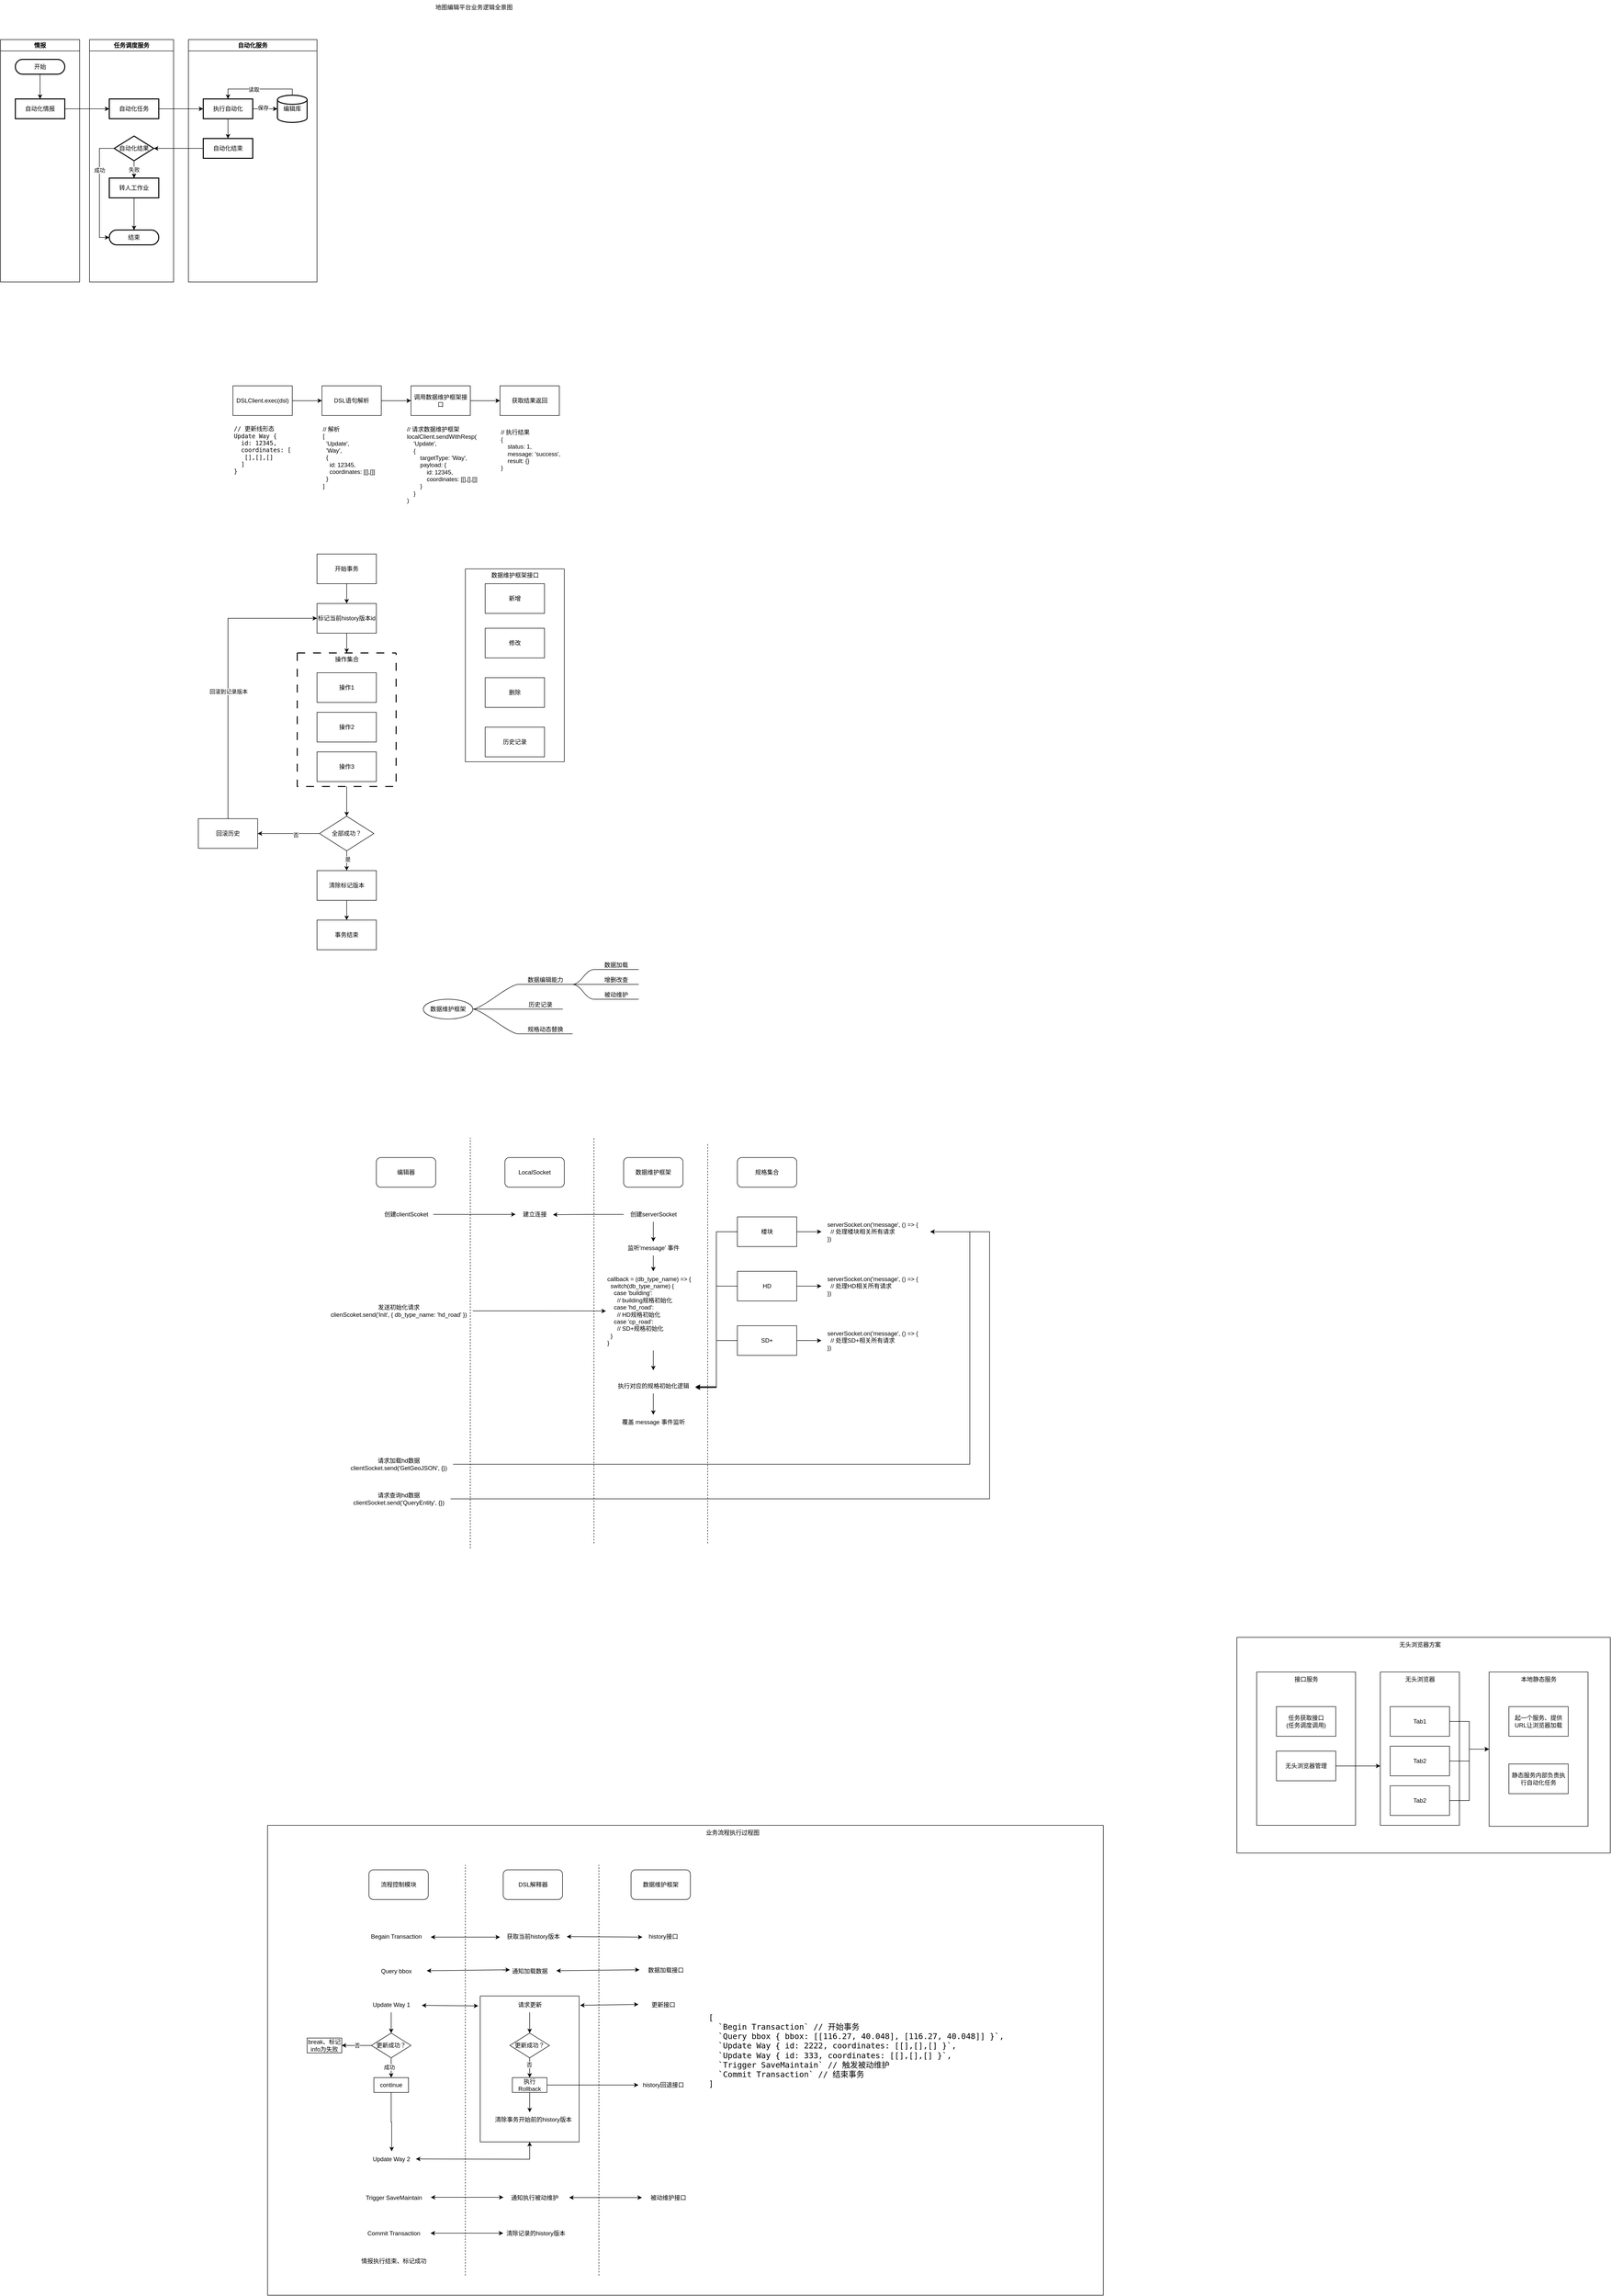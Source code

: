 <mxfile version="22.0.4" type="github">
  <diagram name="第 1 页" id="Mr3F32Vz5_e6f7zOzEb5">
    <mxGraphModel dx="4226" dy="2257" grid="1" gridSize="10" guides="1" tooltips="1" connect="1" arrows="1" fold="1" page="0" pageScale="1" pageWidth="827" pageHeight="1169" math="0" shadow="0">
      <root>
        <mxCell id="0" />
        <mxCell id="1" parent="0" />
        <mxCell id="xdBdosAJg7TIqL1UwMAW-203" value="" style="swimlane;startSize=0;" vertex="1" parent="1">
          <mxGeometry x="630" y="3810" width="1690" height="950" as="geometry" />
        </mxCell>
        <mxCell id="xdBdosAJg7TIqL1UwMAW-204" value="业务流程执行过程图" style="text;html=1;align=center;verticalAlign=middle;resizable=0;points=[];autosize=1;strokeColor=none;fillColor=none;" vertex="1" parent="xdBdosAJg7TIqL1UwMAW-203">
          <mxGeometry x="875" width="130" height="30" as="geometry" />
        </mxCell>
        <mxCell id="P0V6F3eWlAmmfz8dkcAB-1" value="情报" style="swimlane;whiteSpace=wrap;html=1;" parent="1" vertex="1">
          <mxGeometry x="90" y="200" width="160" height="490" as="geometry" />
        </mxCell>
        <mxCell id="P0V6F3eWlAmmfz8dkcAB-6" value="" style="edgeStyle=orthogonalEdgeStyle;rounded=0;orthogonalLoop=1;jettySize=auto;html=1;exitX=0.5;exitY=0.5;exitDx=0;exitDy=15;exitPerimeter=0;" parent="P0V6F3eWlAmmfz8dkcAB-1" source="P0V6F3eWlAmmfz8dkcAB-20" target="P0V6F3eWlAmmfz8dkcAB-5" edge="1">
          <mxGeometry relative="1" as="geometry">
            <mxPoint x="80" y="90" as="sourcePoint" />
          </mxGeometry>
        </mxCell>
        <mxCell id="P0V6F3eWlAmmfz8dkcAB-5" value="自动化情报" style="whiteSpace=wrap;html=1;strokeWidth=2;" parent="P0V6F3eWlAmmfz8dkcAB-1" vertex="1">
          <mxGeometry x="30" y="120" width="100" height="40" as="geometry" />
        </mxCell>
        <mxCell id="P0V6F3eWlAmmfz8dkcAB-20" value="开始" style="html=1;dashed=0;whiteSpace=wrap;shape=mxgraph.dfd.start;strokeWidth=2;" parent="P0V6F3eWlAmmfz8dkcAB-1" vertex="1">
          <mxGeometry x="30" y="40" width="100" height="30" as="geometry" />
        </mxCell>
        <mxCell id="P0V6F3eWlAmmfz8dkcAB-2" value="任务调度服务" style="swimlane;whiteSpace=wrap;html=1;" parent="1" vertex="1">
          <mxGeometry x="270" y="200" width="170" height="490" as="geometry" />
        </mxCell>
        <mxCell id="P0V6F3eWlAmmfz8dkcAB-9" value="自动化任务" style="whiteSpace=wrap;html=1;strokeWidth=2;" parent="P0V6F3eWlAmmfz8dkcAB-2" vertex="1">
          <mxGeometry x="40" y="120" width="100" height="40" as="geometry" />
        </mxCell>
        <mxCell id="P0V6F3eWlAmmfz8dkcAB-38" value="失败" style="edgeStyle=orthogonalEdgeStyle;rounded=0;orthogonalLoop=1;jettySize=auto;html=1;entryX=0.5;entryY=0;entryDx=0;entryDy=0;" parent="P0V6F3eWlAmmfz8dkcAB-2" source="P0V6F3eWlAmmfz8dkcAB-15" target="P0V6F3eWlAmmfz8dkcAB-16" edge="1">
          <mxGeometry relative="1" as="geometry" />
        </mxCell>
        <mxCell id="P0V6F3eWlAmmfz8dkcAB-39" style="edgeStyle=orthogonalEdgeStyle;rounded=0;orthogonalLoop=1;jettySize=auto;html=1;entryX=0;entryY=0.5;entryDx=0;entryDy=0;entryPerimeter=0;" parent="P0V6F3eWlAmmfz8dkcAB-2" source="P0V6F3eWlAmmfz8dkcAB-15" target="P0V6F3eWlAmmfz8dkcAB-25" edge="1">
          <mxGeometry relative="1" as="geometry">
            <mxPoint x="40" y="380" as="targetPoint" />
            <Array as="points">
              <mxPoint x="20" y="220" />
              <mxPoint x="20" y="400" />
            </Array>
          </mxGeometry>
        </mxCell>
        <mxCell id="P0V6F3eWlAmmfz8dkcAB-42" value="成功" style="edgeLabel;html=1;align=center;verticalAlign=middle;resizable=0;points=[];" parent="P0V6F3eWlAmmfz8dkcAB-39" vertex="1" connectable="0">
          <mxGeometry x="-0.362" relative="1" as="geometry">
            <mxPoint as="offset" />
          </mxGeometry>
        </mxCell>
        <mxCell id="P0V6F3eWlAmmfz8dkcAB-15" value="自动化结果" style="rhombus;whiteSpace=wrap;html=1;strokeWidth=2;" parent="P0V6F3eWlAmmfz8dkcAB-2" vertex="1">
          <mxGeometry x="50" y="195" width="80" height="50" as="geometry" />
        </mxCell>
        <mxCell id="P0V6F3eWlAmmfz8dkcAB-40" style="edgeStyle=orthogonalEdgeStyle;rounded=0;orthogonalLoop=1;jettySize=auto;html=1;entryX=0.5;entryY=0.5;entryDx=0;entryDy=-15;entryPerimeter=0;" parent="P0V6F3eWlAmmfz8dkcAB-2" source="P0V6F3eWlAmmfz8dkcAB-16" target="P0V6F3eWlAmmfz8dkcAB-25" edge="1">
          <mxGeometry relative="1" as="geometry">
            <mxPoint x="90" y="360" as="targetPoint" />
          </mxGeometry>
        </mxCell>
        <mxCell id="P0V6F3eWlAmmfz8dkcAB-16" value="转人工作业" style="whiteSpace=wrap;html=1;strokeWidth=2;" parent="P0V6F3eWlAmmfz8dkcAB-2" vertex="1">
          <mxGeometry x="40" y="280" width="100" height="40" as="geometry" />
        </mxCell>
        <mxCell id="P0V6F3eWlAmmfz8dkcAB-25" value="结束" style="html=1;dashed=0;whiteSpace=wrap;shape=mxgraph.dfd.start;strokeWidth=2;" parent="P0V6F3eWlAmmfz8dkcAB-2" vertex="1">
          <mxGeometry x="40" y="385" width="100" height="30" as="geometry" />
        </mxCell>
        <mxCell id="P0V6F3eWlAmmfz8dkcAB-3" value="自动化服务" style="swimlane;whiteSpace=wrap;html=1;" parent="1" vertex="1">
          <mxGeometry x="470" y="200" width="260" height="490" as="geometry" />
        </mxCell>
        <mxCell id="P0V6F3eWlAmmfz8dkcAB-36" style="edgeStyle=orthogonalEdgeStyle;rounded=0;orthogonalLoop=1;jettySize=auto;html=1;entryX=0.5;entryY=0;entryDx=0;entryDy=0;" parent="P0V6F3eWlAmmfz8dkcAB-3" source="P0V6F3eWlAmmfz8dkcAB-10" target="P0V6F3eWlAmmfz8dkcAB-13" edge="1">
          <mxGeometry relative="1" as="geometry" />
        </mxCell>
        <mxCell id="P0V6F3eWlAmmfz8dkcAB-10" value="执行自动化" style="whiteSpace=wrap;html=1;strokeWidth=2;" parent="P0V6F3eWlAmmfz8dkcAB-3" vertex="1">
          <mxGeometry x="30" y="120" width="100" height="40" as="geometry" />
        </mxCell>
        <mxCell id="P0V6F3eWlAmmfz8dkcAB-32" style="edgeStyle=orthogonalEdgeStyle;rounded=0;orthogonalLoop=1;jettySize=auto;html=1;entryX=0.5;entryY=0;entryDx=0;entryDy=0;" parent="P0V6F3eWlAmmfz8dkcAB-3" source="P0V6F3eWlAmmfz8dkcAB-12" target="P0V6F3eWlAmmfz8dkcAB-10" edge="1">
          <mxGeometry relative="1" as="geometry">
            <Array as="points">
              <mxPoint x="210" y="100" />
              <mxPoint x="80" y="100" />
            </Array>
          </mxGeometry>
        </mxCell>
        <mxCell id="P0V6F3eWlAmmfz8dkcAB-33" value="读取" style="edgeLabel;html=1;align=center;verticalAlign=middle;resizable=0;points=[];" parent="P0V6F3eWlAmmfz8dkcAB-32" vertex="1" connectable="0">
          <mxGeometry x="0.118" y="1" relative="1" as="geometry">
            <mxPoint as="offset" />
          </mxGeometry>
        </mxCell>
        <mxCell id="P0V6F3eWlAmmfz8dkcAB-12" value="编辑库" style="strokeWidth=2;html=1;shape=mxgraph.flowchart.database;whiteSpace=wrap;" parent="P0V6F3eWlAmmfz8dkcAB-3" vertex="1">
          <mxGeometry x="180" y="112.5" width="60" height="55" as="geometry" />
        </mxCell>
        <mxCell id="P0V6F3eWlAmmfz8dkcAB-13" value="自动化结束" style="whiteSpace=wrap;html=1;strokeWidth=2;" parent="P0V6F3eWlAmmfz8dkcAB-3" vertex="1">
          <mxGeometry x="30" y="200" width="100" height="40" as="geometry" />
        </mxCell>
        <mxCell id="P0V6F3eWlAmmfz8dkcAB-34" style="edgeStyle=orthogonalEdgeStyle;rounded=0;orthogonalLoop=1;jettySize=auto;html=1;entryX=0;entryY=0.5;entryDx=0;entryDy=0;entryPerimeter=0;" parent="P0V6F3eWlAmmfz8dkcAB-3" source="P0V6F3eWlAmmfz8dkcAB-10" target="P0V6F3eWlAmmfz8dkcAB-12" edge="1">
          <mxGeometry relative="1" as="geometry" />
        </mxCell>
        <mxCell id="P0V6F3eWlAmmfz8dkcAB-35" value="保存" style="edgeLabel;html=1;align=center;verticalAlign=middle;resizable=0;points=[];" parent="P0V6F3eWlAmmfz8dkcAB-34" vertex="1" connectable="0">
          <mxGeometry x="-0.187" y="2" relative="1" as="geometry">
            <mxPoint as="offset" />
          </mxGeometry>
        </mxCell>
        <mxCell id="P0V6F3eWlAmmfz8dkcAB-26" style="edgeStyle=orthogonalEdgeStyle;rounded=0;orthogonalLoop=1;jettySize=auto;html=1;entryX=0;entryY=0.5;entryDx=0;entryDy=0;" parent="1" source="P0V6F3eWlAmmfz8dkcAB-5" target="P0V6F3eWlAmmfz8dkcAB-9" edge="1">
          <mxGeometry relative="1" as="geometry" />
        </mxCell>
        <mxCell id="P0V6F3eWlAmmfz8dkcAB-27" style="edgeStyle=orthogonalEdgeStyle;rounded=0;orthogonalLoop=1;jettySize=auto;html=1;entryX=0;entryY=0.5;entryDx=0;entryDy=0;" parent="1" source="P0V6F3eWlAmmfz8dkcAB-9" target="P0V6F3eWlAmmfz8dkcAB-10" edge="1">
          <mxGeometry relative="1" as="geometry" />
        </mxCell>
        <mxCell id="P0V6F3eWlAmmfz8dkcAB-37" style="edgeStyle=orthogonalEdgeStyle;rounded=0;orthogonalLoop=1;jettySize=auto;html=1;entryX=1;entryY=0.5;entryDx=0;entryDy=0;" parent="1" source="P0V6F3eWlAmmfz8dkcAB-13" target="P0V6F3eWlAmmfz8dkcAB-15" edge="1">
          <mxGeometry relative="1" as="geometry" />
        </mxCell>
        <mxCell id="P0V6F3eWlAmmfz8dkcAB-44" value="" style="shape=image;verticalLabelPosition=bottom;labelBackgroundColor=default;verticalAlign=top;aspect=fixed;imageAspect=0;image=https://cooper.didichuxing.com/cooper_gateway/cn/shimo-images/IU0cxtakfRY2n1bA/image.png;" parent="1" vertex="1">
          <mxGeometry x="810" y="180" width="473.02" height="510" as="geometry" />
        </mxCell>
        <mxCell id="P0V6F3eWlAmmfz8dkcAB-45" value="地图编辑平台业务逻辑全景图" style="text;html=1;align=center;verticalAlign=middle;resizable=0;points=[];autosize=1;strokeColor=none;fillColor=none;" parent="1" vertex="1">
          <mxGeometry x="956.51" y="120" width="180" height="30" as="geometry" />
        </mxCell>
        <mxCell id="xdBdosAJg7TIqL1UwMAW-22" style="edgeStyle=orthogonalEdgeStyle;rounded=0;orthogonalLoop=1;jettySize=auto;html=1;entryX=0;entryY=0.5;entryDx=0;entryDy=0;" edge="1" parent="1" source="xdBdosAJg7TIqL1UwMAW-7" target="xdBdosAJg7TIqL1UwMAW-15">
          <mxGeometry relative="1" as="geometry" />
        </mxCell>
        <mxCell id="xdBdosAJg7TIqL1UwMAW-7" value="DSLClient.exec(dsl)" style="whiteSpace=wrap;html=1;" vertex="1" parent="1">
          <mxGeometry x="560" y="900" width="120" height="60" as="geometry" />
        </mxCell>
        <mxCell id="xdBdosAJg7TIqL1UwMAW-23" style="edgeStyle=orthogonalEdgeStyle;rounded=0;orthogonalLoop=1;jettySize=auto;html=1;" edge="1" parent="1" source="xdBdosAJg7TIqL1UwMAW-15" target="xdBdosAJg7TIqL1UwMAW-16">
          <mxGeometry relative="1" as="geometry" />
        </mxCell>
        <mxCell id="xdBdosAJg7TIqL1UwMAW-15" value="DSL语句解析" style="whiteSpace=wrap;html=1;" vertex="1" parent="1">
          <mxGeometry x="740" y="900" width="120" height="60" as="geometry" />
        </mxCell>
        <mxCell id="xdBdosAJg7TIqL1UwMAW-24" style="edgeStyle=orthogonalEdgeStyle;rounded=0;orthogonalLoop=1;jettySize=auto;html=1;entryX=0;entryY=0.5;entryDx=0;entryDy=0;" edge="1" parent="1" source="xdBdosAJg7TIqL1UwMAW-16" target="xdBdosAJg7TIqL1UwMAW-17">
          <mxGeometry relative="1" as="geometry" />
        </mxCell>
        <mxCell id="xdBdosAJg7TIqL1UwMAW-16" value="调用数据维护框架接口" style="whiteSpace=wrap;html=1;" vertex="1" parent="1">
          <mxGeometry x="920" y="900" width="120" height="60" as="geometry" />
        </mxCell>
        <mxCell id="xdBdosAJg7TIqL1UwMAW-17" value="获取结果返回" style="whiteSpace=wrap;html=1;" vertex="1" parent="1">
          <mxGeometry x="1100" y="900" width="120" height="60" as="geometry" />
        </mxCell>
        <mxCell id="xdBdosAJg7TIqL1UwMAW-18" value="&lt;pre&gt;// 更新线形态&lt;br&gt;Update Way {&lt;br&gt;  id: 12345,&lt;br&gt;  coordinates: [&lt;br/&gt;   [],[],[]&lt;br/&gt;  ]&lt;br/&gt;}&lt;/pre&gt;" style="text;html=1;align=left;verticalAlign=middle;resizable=0;points=[];autosize=1;strokeColor=none;fillColor=none;" vertex="1" parent="1">
          <mxGeometry x="560" y="960" width="140" height="140" as="geometry" />
        </mxCell>
        <mxCell id="xdBdosAJg7TIqL1UwMAW-19" value="// 解析&lt;br&gt;[&lt;br&gt;&amp;nbsp; &#39;Update&#39;,&lt;br&gt;&amp;nbsp; &#39;Way&#39;,&lt;br&gt;&amp;nbsp; {&lt;br&gt;&amp;nbsp; &amp;nbsp; id: 12345,&lt;br&gt;&amp;nbsp; &amp;nbsp; coordinates: [[],[]]&lt;br&gt;&amp;nbsp; }&lt;br&gt;]" style="text;html=1;align=left;verticalAlign=middle;resizable=0;points=[];autosize=1;strokeColor=none;fillColor=none;" vertex="1" parent="1">
          <mxGeometry x="740" y="975" width="130" height="140" as="geometry" />
        </mxCell>
        <mxCell id="xdBdosAJg7TIqL1UwMAW-20" value="// 请求数据维护框架&lt;br&gt;localClient.sendWithResp(&lt;br&gt;&amp;nbsp; &amp;nbsp; &#39;Update&#39;,&lt;br&gt;&amp;nbsp; &amp;nbsp; {&lt;br&gt;&amp;nbsp; &amp;nbsp; &amp;nbsp; &amp;nbsp; targetType: &#39;Way&#39;,&lt;br&gt;&amp;nbsp; &amp;nbsp; &amp;nbsp; &amp;nbsp; payload: {&lt;br&gt;&amp;nbsp; &amp;nbsp; &amp;nbsp; &amp;nbsp; &amp;nbsp; &amp;nbsp; id: 12345,&lt;br&gt;&amp;nbsp; &amp;nbsp; &amp;nbsp; &amp;nbsp; &amp;nbsp; &amp;nbsp; coordinates: [[],[],[]]&lt;br&gt;&amp;nbsp; &amp;nbsp; &amp;nbsp; &amp;nbsp; }&lt;br&gt;&amp;nbsp; &amp;nbsp; }&amp;nbsp;&lt;br&gt;)" style="text;html=1;align=left;verticalAlign=middle;resizable=0;points=[];autosize=1;strokeColor=none;fillColor=none;" vertex="1" parent="1">
          <mxGeometry x="910" y="975" width="170" height="170" as="geometry" />
        </mxCell>
        <mxCell id="xdBdosAJg7TIqL1UwMAW-21" value="// 执行结果&lt;br&gt;{&lt;br&gt;&amp;nbsp; &amp;nbsp; status: 1,&lt;br&gt;&amp;nbsp; &amp;nbsp; message: &#39;success&#39;,&lt;br&gt;&amp;nbsp; &amp;nbsp; result: {}&lt;br&gt;}" style="text;html=1;align=left;verticalAlign=middle;resizable=0;points=[];autosize=1;strokeColor=none;fillColor=none;" vertex="1" parent="1">
          <mxGeometry x="1100" y="980" width="140" height="100" as="geometry" />
        </mxCell>
        <mxCell id="xdBdosAJg7TIqL1UwMAW-26" value="" style="swimlane;startSize=0;" vertex="1" parent="1">
          <mxGeometry x="1030" y="1270" width="200" height="390" as="geometry" />
        </mxCell>
        <mxCell id="xdBdosAJg7TIqL1UwMAW-27" value="新增" style="whiteSpace=wrap;html=1;" vertex="1" parent="xdBdosAJg7TIqL1UwMAW-26">
          <mxGeometry x="40" y="30" width="120" height="60" as="geometry" />
        </mxCell>
        <mxCell id="xdBdosAJg7TIqL1UwMAW-28" value="修改" style="whiteSpace=wrap;html=1;" vertex="1" parent="xdBdosAJg7TIqL1UwMAW-26">
          <mxGeometry x="40" y="120" width="120" height="60" as="geometry" />
        </mxCell>
        <mxCell id="xdBdosAJg7TIqL1UwMAW-29" value="删除" style="whiteSpace=wrap;html=1;" vertex="1" parent="xdBdosAJg7TIqL1UwMAW-26">
          <mxGeometry x="40" y="220" width="120" height="60" as="geometry" />
        </mxCell>
        <mxCell id="xdBdosAJg7TIqL1UwMAW-30" value="历史记录" style="whiteSpace=wrap;html=1;" vertex="1" parent="xdBdosAJg7TIqL1UwMAW-26">
          <mxGeometry x="40" y="320" width="120" height="60" as="geometry" />
        </mxCell>
        <mxCell id="xdBdosAJg7TIqL1UwMAW-32" value="数据维护框架接口" style="text;html=1;align=center;verticalAlign=middle;resizable=0;points=[];autosize=1;strokeColor=none;fillColor=none;" vertex="1" parent="xdBdosAJg7TIqL1UwMAW-26">
          <mxGeometry x="40" y="-2" width="120" height="30" as="geometry" />
        </mxCell>
        <mxCell id="xdBdosAJg7TIqL1UwMAW-52" style="edgeStyle=orthogonalEdgeStyle;rounded=0;orthogonalLoop=1;jettySize=auto;html=1;entryX=0.5;entryY=0;entryDx=0;entryDy=0;" edge="1" parent="1" source="xdBdosAJg7TIqL1UwMAW-33" target="xdBdosAJg7TIqL1UwMAW-40">
          <mxGeometry relative="1" as="geometry" />
        </mxCell>
        <mxCell id="xdBdosAJg7TIqL1UwMAW-33" value="标记当前history版本id" style="whiteSpace=wrap;html=1;" vertex="1" parent="1">
          <mxGeometry x="730" y="1340" width="120" height="60" as="geometry" />
        </mxCell>
        <mxCell id="xdBdosAJg7TIqL1UwMAW-51" style="edgeStyle=orthogonalEdgeStyle;rounded=0;orthogonalLoop=1;jettySize=auto;html=1;exitX=0.5;exitY=1;exitDx=0;exitDy=0;entryX=0.5;entryY=0;entryDx=0;entryDy=0;" edge="1" parent="1" source="xdBdosAJg7TIqL1UwMAW-36" target="xdBdosAJg7TIqL1UwMAW-33">
          <mxGeometry relative="1" as="geometry" />
        </mxCell>
        <mxCell id="xdBdosAJg7TIqL1UwMAW-36" value="&lt;div data-language=&quot;plain&quot; class=&quot;ql-code-block ql-authorBlock-undefined ql-long-undefined&quot;&gt;开始事务&lt;/div&gt;" style="whiteSpace=wrap;html=1;" vertex="1" parent="1">
          <mxGeometry x="730" y="1240" width="120" height="60" as="geometry" />
        </mxCell>
        <mxCell id="xdBdosAJg7TIqL1UwMAW-42" style="edgeStyle=orthogonalEdgeStyle;rounded=0;orthogonalLoop=1;jettySize=auto;html=1;entryX=0.5;entryY=0;entryDx=0;entryDy=0;" edge="1" parent="1" source="xdBdosAJg7TIqL1UwMAW-40" target="xdBdosAJg7TIqL1UwMAW-41">
          <mxGeometry relative="1" as="geometry" />
        </mxCell>
        <mxCell id="xdBdosAJg7TIqL1UwMAW-40" value="" style="swimlane;startSize=0;dashed=1;dashPattern=8 8;strokeWidth=2;" vertex="1" parent="1">
          <mxGeometry x="690" y="1440" width="200" height="270" as="geometry" />
        </mxCell>
        <mxCell id="xdBdosAJg7TIqL1UwMAW-37" value="&lt;div data-language=&quot;plain&quot; class=&quot;ql-code-block ql-authorBlock-undefined ql-long-undefined&quot;&gt;操作1&lt;/div&gt;" style="whiteSpace=wrap;html=1;" vertex="1" parent="xdBdosAJg7TIqL1UwMAW-40">
          <mxGeometry x="40" y="40" width="120" height="60" as="geometry" />
        </mxCell>
        <mxCell id="xdBdosAJg7TIqL1UwMAW-38" value="&lt;div data-language=&quot;plain&quot; class=&quot;ql-code-block ql-authorBlock-undefined ql-long-undefined&quot;&gt;操作2&lt;/div&gt;" style="whiteSpace=wrap;html=1;" vertex="1" parent="xdBdosAJg7TIqL1UwMAW-40">
          <mxGeometry x="40" y="120" width="120" height="60" as="geometry" />
        </mxCell>
        <mxCell id="xdBdosAJg7TIqL1UwMAW-39" value="&lt;div data-language=&quot;plain&quot; class=&quot;ql-code-block ql-authorBlock-undefined ql-long-undefined&quot;&gt;操作3&lt;/div&gt;" style="whiteSpace=wrap;html=1;" vertex="1" parent="xdBdosAJg7TIqL1UwMAW-40">
          <mxGeometry x="40" y="200" width="120" height="60" as="geometry" />
        </mxCell>
        <mxCell id="xdBdosAJg7TIqL1UwMAW-59" value="操作集合" style="text;html=1;align=center;verticalAlign=middle;resizable=0;points=[];autosize=1;strokeColor=none;fillColor=none;" vertex="1" parent="xdBdosAJg7TIqL1UwMAW-40">
          <mxGeometry x="65" y="-2" width="70" height="30" as="geometry" />
        </mxCell>
        <mxCell id="xdBdosAJg7TIqL1UwMAW-43" style="edgeStyle=orthogonalEdgeStyle;rounded=0;orthogonalLoop=1;jettySize=auto;html=1;entryX=0.5;entryY=0;entryDx=0;entryDy=0;" edge="1" parent="1" source="xdBdosAJg7TIqL1UwMAW-41" target="xdBdosAJg7TIqL1UwMAW-45">
          <mxGeometry relative="1" as="geometry">
            <mxPoint x="790" y="1880" as="targetPoint" />
          </mxGeometry>
        </mxCell>
        <mxCell id="xdBdosAJg7TIqL1UwMAW-48" value="是" style="edgeLabel;html=1;align=center;verticalAlign=middle;resizable=0;points=[];" vertex="1" connectable="0" parent="xdBdosAJg7TIqL1UwMAW-43">
          <mxGeometry x="-0.15" y="2" relative="1" as="geometry">
            <mxPoint as="offset" />
          </mxGeometry>
        </mxCell>
        <mxCell id="xdBdosAJg7TIqL1UwMAW-44" style="edgeStyle=orthogonalEdgeStyle;rounded=0;orthogonalLoop=1;jettySize=auto;html=1;entryX=1;entryY=0.5;entryDx=0;entryDy=0;" edge="1" parent="1" source="xdBdosAJg7TIqL1UwMAW-41" target="xdBdosAJg7TIqL1UwMAW-50">
          <mxGeometry relative="1" as="geometry">
            <mxPoint x="640" y="1805" as="targetPoint" />
          </mxGeometry>
        </mxCell>
        <mxCell id="xdBdosAJg7TIqL1UwMAW-49" value="否" style="edgeLabel;html=1;align=center;verticalAlign=middle;resizable=0;points=[];" vertex="1" connectable="0" parent="xdBdosAJg7TIqL1UwMAW-44">
          <mxGeometry x="-0.225" y="3" relative="1" as="geometry">
            <mxPoint as="offset" />
          </mxGeometry>
        </mxCell>
        <mxCell id="xdBdosAJg7TIqL1UwMAW-41" value="全部成功？" style="rhombus;whiteSpace=wrap;html=1;" vertex="1" parent="1">
          <mxGeometry x="735" y="1770" width="110" height="70" as="geometry" />
        </mxCell>
        <mxCell id="xdBdosAJg7TIqL1UwMAW-46" style="edgeStyle=orthogonalEdgeStyle;rounded=0;orthogonalLoop=1;jettySize=auto;html=1;" edge="1" parent="1" source="xdBdosAJg7TIqL1UwMAW-45" target="xdBdosAJg7TIqL1UwMAW-47">
          <mxGeometry relative="1" as="geometry">
            <mxPoint x="790" y="1980" as="targetPoint" />
          </mxGeometry>
        </mxCell>
        <mxCell id="xdBdosAJg7TIqL1UwMAW-45" value="清除标记版本" style="whiteSpace=wrap;html=1;" vertex="1" parent="1">
          <mxGeometry x="730" y="1880" width="120" height="60" as="geometry" />
        </mxCell>
        <mxCell id="xdBdosAJg7TIqL1UwMAW-47" value="事务结束" style="whiteSpace=wrap;html=1;" vertex="1" parent="1">
          <mxGeometry x="730" y="1980" width="120" height="60" as="geometry" />
        </mxCell>
        <mxCell id="xdBdosAJg7TIqL1UwMAW-57" style="edgeStyle=orthogonalEdgeStyle;rounded=0;orthogonalLoop=1;jettySize=auto;html=1;entryX=0;entryY=0.5;entryDx=0;entryDy=0;" edge="1" parent="1" source="xdBdosAJg7TIqL1UwMAW-50" target="xdBdosAJg7TIqL1UwMAW-33">
          <mxGeometry relative="1" as="geometry">
            <Array as="points">
              <mxPoint x="550" y="1370" />
            </Array>
          </mxGeometry>
        </mxCell>
        <mxCell id="xdBdosAJg7TIqL1UwMAW-58" value="回滚到记录版本" style="edgeLabel;html=1;align=center;verticalAlign=middle;resizable=0;points=[];" vertex="1" connectable="0" parent="xdBdosAJg7TIqL1UwMAW-57">
          <mxGeometry x="-0.119" y="-1" relative="1" as="geometry">
            <mxPoint as="offset" />
          </mxGeometry>
        </mxCell>
        <mxCell id="xdBdosAJg7TIqL1UwMAW-50" value="回滚历史" style="whiteSpace=wrap;html=1;" vertex="1" parent="1">
          <mxGeometry x="490" y="1775" width="120" height="60" as="geometry" />
        </mxCell>
        <mxCell id="xdBdosAJg7TIqL1UwMAW-66" style="edgeStyle=entityRelationEdgeStyle;rounded=0;orthogonalLoop=1;jettySize=auto;html=1;startArrow=none;endArrow=none;segment=10;curved=1;sourcePerimeterSpacing=0;targetPerimeterSpacing=0;entryX=0;entryY=1;entryDx=0;entryDy=0;" edge="1" parent="1" source="xdBdosAJg7TIqL1UwMAW-61" target="xdBdosAJg7TIqL1UwMAW-64">
          <mxGeometry relative="1" as="geometry" />
        </mxCell>
        <mxCell id="xdBdosAJg7TIqL1UwMAW-67" style="edgeStyle=entityRelationEdgeStyle;rounded=0;orthogonalLoop=1;jettySize=auto;html=1;startArrow=none;endArrow=none;segment=10;curved=1;sourcePerimeterSpacing=0;targetPerimeterSpacing=0;entryX=0;entryY=1;entryDx=0;entryDy=0;" edge="1" parent="1" source="xdBdosAJg7TIqL1UwMAW-61" target="xdBdosAJg7TIqL1UwMAW-65">
          <mxGeometry relative="1" as="geometry" />
        </mxCell>
        <mxCell id="xdBdosAJg7TIqL1UwMAW-61" value="数据维护框架" style="ellipse;whiteSpace=wrap;html=1;align=center;newEdgeStyle={&quot;edgeStyle&quot;:&quot;entityRelationEdgeStyle&quot;,&quot;startArrow&quot;:&quot;none&quot;,&quot;endArrow&quot;:&quot;none&quot;,&quot;segment&quot;:10,&quot;curved&quot;:1,&quot;sourcePerimeterSpacing&quot;:0,&quot;targetPerimeterSpacing&quot;:0};treeFolding=1;treeMoving=1;" vertex="1" parent="1">
          <mxGeometry x="945" y="2140" width="100" height="40" as="geometry" />
        </mxCell>
        <mxCell id="xdBdosAJg7TIqL1UwMAW-71" style="edgeStyle=entityRelationEdgeStyle;rounded=0;orthogonalLoop=1;jettySize=auto;html=1;startArrow=none;endArrow=none;segment=10;curved=1;sourcePerimeterSpacing=0;targetPerimeterSpacing=0;exitX=1;exitY=1;exitDx=0;exitDy=0;entryX=0;entryY=1;entryDx=0;entryDy=0;" edge="1" parent="1" source="xdBdosAJg7TIqL1UwMAW-62" target="xdBdosAJg7TIqL1UwMAW-68">
          <mxGeometry relative="1" as="geometry" />
        </mxCell>
        <mxCell id="xdBdosAJg7TIqL1UwMAW-72" style="edgeStyle=entityRelationEdgeStyle;rounded=0;orthogonalLoop=1;jettySize=auto;html=1;startArrow=none;endArrow=none;segment=10;curved=1;sourcePerimeterSpacing=0;targetPerimeterSpacing=0;entryX=0;entryY=1;entryDx=0;entryDy=0;" edge="1" parent="1" source="xdBdosAJg7TIqL1UwMAW-62" target="xdBdosAJg7TIqL1UwMAW-69">
          <mxGeometry relative="1" as="geometry" />
        </mxCell>
        <mxCell id="xdBdosAJg7TIqL1UwMAW-73" style="edgeStyle=entityRelationEdgeStyle;rounded=0;orthogonalLoop=1;jettySize=auto;html=1;startArrow=none;endArrow=none;segment=10;curved=1;sourcePerimeterSpacing=0;targetPerimeterSpacing=0;entryX=0;entryY=1;entryDx=0;entryDy=0;" edge="1" parent="1" source="xdBdosAJg7TIqL1UwMAW-62" target="xdBdosAJg7TIqL1UwMAW-70">
          <mxGeometry relative="1" as="geometry" />
        </mxCell>
        <mxCell id="xdBdosAJg7TIqL1UwMAW-62" value="数据编辑能力" style="whiteSpace=wrap;html=1;shape=partialRectangle;top=0;left=0;bottom=1;right=0;points=[[0,1],[1,1]];fillColor=none;align=center;verticalAlign=bottom;routingCenterY=0.5;snapToPoint=1;recursiveResize=0;autosize=1;treeFolding=1;treeMoving=1;newEdgeStyle={&quot;edgeStyle&quot;:&quot;entityRelationEdgeStyle&quot;,&quot;startArrow&quot;:&quot;none&quot;,&quot;endArrow&quot;:&quot;none&quot;,&quot;segment&quot;:10,&quot;curved&quot;:1,&quot;sourcePerimeterSpacing&quot;:0,&quot;targetPerimeterSpacing&quot;:0};" vertex="1" parent="1">
          <mxGeometry x="1136.51" y="2080" width="110" height="30" as="geometry" />
        </mxCell>
        <mxCell id="xdBdosAJg7TIqL1UwMAW-63" value="" style="edgeStyle=entityRelationEdgeStyle;startArrow=none;endArrow=none;segment=10;curved=1;sourcePerimeterSpacing=0;targetPerimeterSpacing=0;rounded=0;exitX=1;exitY=0.5;exitDx=0;exitDy=0;" edge="1" target="xdBdosAJg7TIqL1UwMAW-62" parent="1" source="xdBdosAJg7TIqL1UwMAW-61">
          <mxGeometry relative="1" as="geometry">
            <mxPoint x="1110" y="2150" as="sourcePoint" />
          </mxGeometry>
        </mxCell>
        <mxCell id="xdBdosAJg7TIqL1UwMAW-64" value="历史记录" style="whiteSpace=wrap;html=1;shape=partialRectangle;top=0;left=0;bottom=1;right=0;points=[[0,1],[1,1]];fillColor=none;align=center;verticalAlign=bottom;routingCenterY=0.5;snapToPoint=1;recursiveResize=0;autosize=1;treeFolding=1;treeMoving=1;newEdgeStyle={&quot;edgeStyle&quot;:&quot;entityRelationEdgeStyle&quot;,&quot;startArrow&quot;:&quot;none&quot;,&quot;endArrow&quot;:&quot;none&quot;,&quot;segment&quot;:10,&quot;curved&quot;:1,&quot;sourcePerimeterSpacing&quot;:0,&quot;targetPerimeterSpacing&quot;:0};" vertex="1" parent="1">
          <mxGeometry x="1136.51" y="2130" width="90" height="30" as="geometry" />
        </mxCell>
        <mxCell id="xdBdosAJg7TIqL1UwMAW-65" value="规格动态替换" style="whiteSpace=wrap;html=1;shape=partialRectangle;top=0;left=0;bottom=1;right=0;points=[[0,1],[1,1]];fillColor=none;align=center;verticalAlign=bottom;routingCenterY=0.5;snapToPoint=1;recursiveResize=0;autosize=1;treeFolding=1;treeMoving=1;newEdgeStyle={&quot;edgeStyle&quot;:&quot;entityRelationEdgeStyle&quot;,&quot;startArrow&quot;:&quot;none&quot;,&quot;endArrow&quot;:&quot;none&quot;,&quot;segment&quot;:10,&quot;curved&quot;:1,&quot;sourcePerimeterSpacing&quot;:0,&quot;targetPerimeterSpacing&quot;:0};" vertex="1" parent="1">
          <mxGeometry x="1136.51" y="2180" width="110" height="30" as="geometry" />
        </mxCell>
        <mxCell id="xdBdosAJg7TIqL1UwMAW-68" value="数据加载" style="whiteSpace=wrap;html=1;shape=partialRectangle;top=0;left=0;bottom=1;right=0;points=[[0,1],[1,1]];fillColor=none;align=center;verticalAlign=bottom;routingCenterY=0.5;snapToPoint=1;recursiveResize=0;autosize=1;treeFolding=1;treeMoving=1;newEdgeStyle={&quot;edgeStyle&quot;:&quot;entityRelationEdgeStyle&quot;,&quot;startArrow&quot;:&quot;none&quot;,&quot;endArrow&quot;:&quot;none&quot;,&quot;segment&quot;:10,&quot;curved&quot;:1,&quot;sourcePerimeterSpacing&quot;:0,&quot;targetPerimeterSpacing&quot;:0};" vertex="1" parent="1">
          <mxGeometry x="1290" y="2050" width="90" height="30" as="geometry" />
        </mxCell>
        <mxCell id="xdBdosAJg7TIqL1UwMAW-69" value="增删改查" style="whiteSpace=wrap;html=1;shape=partialRectangle;top=0;left=0;bottom=1;right=0;points=[[0,1],[1,1]];fillColor=none;align=center;verticalAlign=bottom;routingCenterY=0.5;snapToPoint=1;recursiveResize=0;autosize=1;treeFolding=1;treeMoving=1;newEdgeStyle={&quot;edgeStyle&quot;:&quot;entityRelationEdgeStyle&quot;,&quot;startArrow&quot;:&quot;none&quot;,&quot;endArrow&quot;:&quot;none&quot;,&quot;segment&quot;:10,&quot;curved&quot;:1,&quot;sourcePerimeterSpacing&quot;:0,&quot;targetPerimeterSpacing&quot;:0};" vertex="1" parent="1">
          <mxGeometry x="1290" y="2080" width="90" height="30" as="geometry" />
        </mxCell>
        <mxCell id="xdBdosAJg7TIqL1UwMAW-70" value="被动维护" style="whiteSpace=wrap;html=1;shape=partialRectangle;top=0;left=0;bottom=1;right=0;points=[[0,1],[1,1]];fillColor=none;align=center;verticalAlign=bottom;routingCenterY=0.5;snapToPoint=1;recursiveResize=0;autosize=1;treeFolding=1;treeMoving=1;newEdgeStyle={&quot;edgeStyle&quot;:&quot;entityRelationEdgeStyle&quot;,&quot;startArrow&quot;:&quot;none&quot;,&quot;endArrow&quot;:&quot;none&quot;,&quot;segment&quot;:10,&quot;curved&quot;:1,&quot;sourcePerimeterSpacing&quot;:0,&quot;targetPerimeterSpacing&quot;:0};" vertex="1" parent="1">
          <mxGeometry x="1290" y="2110" width="90" height="30" as="geometry" />
        </mxCell>
        <mxCell id="xdBdosAJg7TIqL1UwMAW-79" value="编辑器" style="rounded=1;whiteSpace=wrap;html=1;" vertex="1" parent="1">
          <mxGeometry x="850" y="2460" width="120" height="60" as="geometry" />
        </mxCell>
        <mxCell id="xdBdosAJg7TIqL1UwMAW-80" value="数据维护框架" style="rounded=1;whiteSpace=wrap;html=1;" vertex="1" parent="1">
          <mxGeometry x="1350" y="2460" width="120" height="60" as="geometry" />
        </mxCell>
        <mxCell id="xdBdosAJg7TIqL1UwMAW-81" value="" style="endArrow=none;dashed=1;html=1;rounded=0;" edge="1" parent="1">
          <mxGeometry width="50" height="50" relative="1" as="geometry">
            <mxPoint x="1040" y="3250" as="sourcePoint" />
            <mxPoint x="1040" y="2420" as="targetPoint" />
          </mxGeometry>
        </mxCell>
        <mxCell id="xdBdosAJg7TIqL1UwMAW-83" value="创建clientScoket" style="text;html=1;align=center;verticalAlign=middle;resizable=0;points=[];autosize=1;strokeColor=none;fillColor=none;" vertex="1" parent="1">
          <mxGeometry x="855" y="2560" width="110" height="30" as="geometry" />
        </mxCell>
        <mxCell id="xdBdosAJg7TIqL1UwMAW-84" value="LocalSocket" style="rounded=1;whiteSpace=wrap;html=1;" vertex="1" parent="1">
          <mxGeometry x="1110" y="2460" width="120" height="60" as="geometry" />
        </mxCell>
        <mxCell id="xdBdosAJg7TIqL1UwMAW-85" value="" style="endArrow=none;dashed=1;html=1;rounded=0;" edge="1" parent="1">
          <mxGeometry width="50" height="50" relative="1" as="geometry">
            <mxPoint x="1290" y="3240" as="sourcePoint" />
            <mxPoint x="1290" y="2420" as="targetPoint" />
          </mxGeometry>
        </mxCell>
        <mxCell id="xdBdosAJg7TIqL1UwMAW-90" style="edgeStyle=orthogonalEdgeStyle;rounded=0;orthogonalLoop=1;jettySize=auto;html=1;" edge="1" parent="1" source="xdBdosAJg7TIqL1UwMAW-86">
          <mxGeometry relative="1" as="geometry">
            <mxPoint x="1410" y="2630" as="targetPoint" />
          </mxGeometry>
        </mxCell>
        <mxCell id="xdBdosAJg7TIqL1UwMAW-86" value="创建serverSocket" style="text;html=1;align=center;verticalAlign=middle;resizable=0;points=[];autosize=1;strokeColor=none;fillColor=none;" vertex="1" parent="1">
          <mxGeometry x="1350" y="2560" width="120" height="30" as="geometry" />
        </mxCell>
        <mxCell id="xdBdosAJg7TIqL1UwMAW-87" value="建立连接" style="text;html=1;align=center;verticalAlign=middle;resizable=0;points=[];autosize=1;strokeColor=none;fillColor=none;" vertex="1" parent="1">
          <mxGeometry x="1135" y="2560" width="70" height="30" as="geometry" />
        </mxCell>
        <mxCell id="xdBdosAJg7TIqL1UwMAW-88" style="edgeStyle=orthogonalEdgeStyle;rounded=0;orthogonalLoop=1;jettySize=auto;html=1;entryX=-0.05;entryY=0.498;entryDx=0;entryDy=0;entryPerimeter=0;" edge="1" parent="1" source="xdBdosAJg7TIqL1UwMAW-83" target="xdBdosAJg7TIqL1UwMAW-87">
          <mxGeometry relative="1" as="geometry" />
        </mxCell>
        <mxCell id="xdBdosAJg7TIqL1UwMAW-89" style="edgeStyle=orthogonalEdgeStyle;rounded=0;orthogonalLoop=1;jettySize=auto;html=1;entryX=1.029;entryY=0.518;entryDx=0;entryDy=0;entryPerimeter=0;" edge="1" parent="1" source="xdBdosAJg7TIqL1UwMAW-86" target="xdBdosAJg7TIqL1UwMAW-87">
          <mxGeometry relative="1" as="geometry" />
        </mxCell>
        <mxCell id="xdBdosAJg7TIqL1UwMAW-95" style="edgeStyle=orthogonalEdgeStyle;rounded=0;orthogonalLoop=1;jettySize=auto;html=1;" edge="1" parent="1" source="xdBdosAJg7TIqL1UwMAW-91" target="xdBdosAJg7TIqL1UwMAW-93">
          <mxGeometry relative="1" as="geometry" />
        </mxCell>
        <mxCell id="xdBdosAJg7TIqL1UwMAW-91" value="监听&#39;message&#39; 事件" style="text;html=1;align=center;verticalAlign=middle;resizable=0;points=[];autosize=1;strokeColor=none;fillColor=none;" vertex="1" parent="1">
          <mxGeometry x="1345" y="2628" width="130" height="30" as="geometry" />
        </mxCell>
        <mxCell id="xdBdosAJg7TIqL1UwMAW-97" style="edgeStyle=orthogonalEdgeStyle;rounded=0;orthogonalLoop=1;jettySize=auto;html=1;" edge="1" parent="1" source="xdBdosAJg7TIqL1UwMAW-93">
          <mxGeometry relative="1" as="geometry">
            <mxPoint x="1410" y="2890.0" as="targetPoint" />
          </mxGeometry>
        </mxCell>
        <mxCell id="xdBdosAJg7TIqL1UwMAW-93" value="callback = (db_type_name) =&amp;gt; {&lt;br&gt;&amp;nbsp; switch(db_type_name) {&lt;br&gt;&amp;nbsp; &amp;nbsp; case &#39;building&#39;:&lt;br&gt;&amp;nbsp; &amp;nbsp; &amp;nbsp; // building规格初始化&lt;br&gt;&amp;nbsp; &amp;nbsp; case &#39;hd_road&lt;span style=&quot;background-color: initial;&quot;&gt;&#39;:&lt;br&gt;&lt;/span&gt;&amp;nbsp; &amp;nbsp; &amp;nbsp; // HD规格初始化&lt;br&gt;&amp;nbsp; &amp;nbsp; case &#39;cp_road&#39;:&lt;br&gt;&amp;nbsp; &amp;nbsp; &amp;nbsp; // SD+规格初始化&lt;br&gt;&amp;nbsp; }&amp;nbsp;&amp;nbsp;&lt;br&gt;}" style="text;html=1;align=left;verticalAlign=middle;resizable=0;points=[];autosize=1;strokeColor=none;fillColor=none;" vertex="1" parent="1">
          <mxGeometry x="1315" y="2690" width="190" height="160" as="geometry" />
        </mxCell>
        <mxCell id="xdBdosAJg7TIqL1UwMAW-94" value="发送初始化请求&lt;br&gt;clienScoket.send(&#39;Init&#39;, { db_type_name: &#39;hd_road&#39; })" style="text;html=1;align=center;verticalAlign=middle;resizable=0;points=[];autosize=1;strokeColor=none;fillColor=none;" vertex="1" parent="1">
          <mxGeometry x="745" y="2750" width="300" height="40" as="geometry" />
        </mxCell>
        <mxCell id="xdBdosAJg7TIqL1UwMAW-96" style="edgeStyle=orthogonalEdgeStyle;rounded=0;orthogonalLoop=1;jettySize=auto;html=1;entryX=-0.004;entryY=0.502;entryDx=0;entryDy=0;entryPerimeter=0;" edge="1" parent="1" source="xdBdosAJg7TIqL1UwMAW-94" target="xdBdosAJg7TIqL1UwMAW-93">
          <mxGeometry relative="1" as="geometry" />
        </mxCell>
        <mxCell id="xdBdosAJg7TIqL1UwMAW-110" style="edgeStyle=orthogonalEdgeStyle;rounded=0;orthogonalLoop=1;jettySize=auto;html=1;" edge="1" parent="1" source="xdBdosAJg7TIqL1UwMAW-98">
          <mxGeometry relative="1" as="geometry">
            <mxPoint x="1410" y="2980" as="targetPoint" />
          </mxGeometry>
        </mxCell>
        <mxCell id="xdBdosAJg7TIqL1UwMAW-98" value="执行对应的规格初始化逻辑" style="text;html=1;align=center;verticalAlign=middle;resizable=0;points=[];autosize=1;strokeColor=none;fillColor=none;" vertex="1" parent="1">
          <mxGeometry x="1325" y="2907" width="170" height="30" as="geometry" />
        </mxCell>
        <mxCell id="xdBdosAJg7TIqL1UwMAW-99" value="规格集合" style="rounded=1;whiteSpace=wrap;html=1;" vertex="1" parent="1">
          <mxGeometry x="1580" y="2460" width="120" height="60" as="geometry" />
        </mxCell>
        <mxCell id="xdBdosAJg7TIqL1UwMAW-100" value="" style="endArrow=none;dashed=1;html=1;rounded=0;" edge="1" parent="1">
          <mxGeometry width="50" height="50" relative="1" as="geometry">
            <mxPoint x="1520" y="3240" as="sourcePoint" />
            <mxPoint x="1520" y="2430" as="targetPoint" />
          </mxGeometry>
        </mxCell>
        <mxCell id="xdBdosAJg7TIqL1UwMAW-104" style="edgeStyle=orthogonalEdgeStyle;rounded=0;orthogonalLoop=1;jettySize=auto;html=1;" edge="1" parent="1" source="xdBdosAJg7TIqL1UwMAW-101">
          <mxGeometry relative="1" as="geometry">
            <mxPoint x="1750" y="2610" as="targetPoint" />
          </mxGeometry>
        </mxCell>
        <mxCell id="xdBdosAJg7TIqL1UwMAW-101" value="楼块" style="whiteSpace=wrap;html=1;" vertex="1" parent="1">
          <mxGeometry x="1580" y="2580" width="120" height="60" as="geometry" />
        </mxCell>
        <mxCell id="xdBdosAJg7TIqL1UwMAW-105" style="edgeStyle=orthogonalEdgeStyle;rounded=0;orthogonalLoop=1;jettySize=auto;html=1;" edge="1" parent="1" source="xdBdosAJg7TIqL1UwMAW-102">
          <mxGeometry relative="1" as="geometry">
            <mxPoint x="1750" y="2720" as="targetPoint" />
          </mxGeometry>
        </mxCell>
        <mxCell id="xdBdosAJg7TIqL1UwMAW-102" value="HD" style="whiteSpace=wrap;html=1;" vertex="1" parent="1">
          <mxGeometry x="1580" y="2690" width="120" height="60" as="geometry" />
        </mxCell>
        <mxCell id="xdBdosAJg7TIqL1UwMAW-106" style="edgeStyle=orthogonalEdgeStyle;rounded=0;orthogonalLoop=1;jettySize=auto;html=1;" edge="1" parent="1" source="xdBdosAJg7TIqL1UwMAW-103">
          <mxGeometry relative="1" as="geometry">
            <mxPoint x="1750" y="2830.0" as="targetPoint" />
          </mxGeometry>
        </mxCell>
        <mxCell id="xdBdosAJg7TIqL1UwMAW-103" value="SD+" style="whiteSpace=wrap;html=1;" vertex="1" parent="1">
          <mxGeometry x="1580" y="2800" width="120" height="60" as="geometry" />
        </mxCell>
        <mxCell id="xdBdosAJg7TIqL1UwMAW-107" value="serverSocket.on(&#39;message&#39;, () =&amp;gt; {&lt;br&gt;&amp;nbsp; // 处理楼块相关所有请求&lt;br&gt;})" style="text;html=1;align=left;verticalAlign=middle;resizable=0;points=[];autosize=1;strokeColor=none;fillColor=none;" vertex="1" parent="1">
          <mxGeometry x="1760" y="2580" width="210" height="60" as="geometry" />
        </mxCell>
        <mxCell id="xdBdosAJg7TIqL1UwMAW-108" value="serverSocket.on(&#39;message&#39;, () =&amp;gt; {&lt;br&gt;&amp;nbsp; // 处理HD相关所有请求&lt;br&gt;})" style="text;html=1;align=left;verticalAlign=middle;resizable=0;points=[];autosize=1;strokeColor=none;fillColor=none;" vertex="1" parent="1">
          <mxGeometry x="1760" y="2690" width="210" height="60" as="geometry" />
        </mxCell>
        <mxCell id="xdBdosAJg7TIqL1UwMAW-109" value="serverSocket.on(&#39;message&#39;, () =&amp;gt; {&lt;br&gt;&amp;nbsp; // 处理SD+相关所有请求&lt;br&gt;})" style="text;html=1;align=left;verticalAlign=middle;resizable=0;points=[];autosize=1;strokeColor=none;fillColor=none;" vertex="1" parent="1">
          <mxGeometry x="1760" y="2800" width="210" height="60" as="geometry" />
        </mxCell>
        <mxCell id="xdBdosAJg7TIqL1UwMAW-111" value="覆盖 message 事件监听" style="text;html=1;align=center;verticalAlign=middle;resizable=0;points=[];autosize=1;strokeColor=none;fillColor=none;" vertex="1" parent="1">
          <mxGeometry x="1335" y="2980" width="150" height="30" as="geometry" />
        </mxCell>
        <mxCell id="xdBdosAJg7TIqL1UwMAW-113" style="edgeStyle=orthogonalEdgeStyle;rounded=0;orthogonalLoop=1;jettySize=auto;html=1;" edge="1" parent="1" source="xdBdosAJg7TIqL1UwMAW-112" target="xdBdosAJg7TIqL1UwMAW-107">
          <mxGeometry relative="1" as="geometry">
            <Array as="points">
              <mxPoint x="2050" y="3080" />
              <mxPoint x="2050" y="2610" />
            </Array>
          </mxGeometry>
        </mxCell>
        <mxCell id="xdBdosAJg7TIqL1UwMAW-112" value="请求加载hd数据&lt;br&gt;clientSocket.send(&#39;GetGeoJSON&#39;, {})" style="text;html=1;align=center;verticalAlign=middle;resizable=0;points=[];autosize=1;strokeColor=none;fillColor=none;" vertex="1" parent="1">
          <mxGeometry x="785" y="3060" width="220" height="40" as="geometry" />
        </mxCell>
        <mxCell id="xdBdosAJg7TIqL1UwMAW-115" style="edgeStyle=orthogonalEdgeStyle;rounded=0;orthogonalLoop=1;jettySize=auto;html=1;" edge="1" parent="1" source="xdBdosAJg7TIqL1UwMAW-114" target="xdBdosAJg7TIqL1UwMAW-107">
          <mxGeometry relative="1" as="geometry">
            <Array as="points">
              <mxPoint x="2090" y="3150" />
              <mxPoint x="2090" y="2610" />
            </Array>
          </mxGeometry>
        </mxCell>
        <mxCell id="xdBdosAJg7TIqL1UwMAW-114" value="请求查询hd数据&lt;br&gt;clientSocket.send(&#39;QueryEntity&#39;, {})" style="text;html=1;align=center;verticalAlign=middle;resizable=0;points=[];autosize=1;strokeColor=none;fillColor=none;" vertex="1" parent="1">
          <mxGeometry x="790" y="3130" width="210" height="40" as="geometry" />
        </mxCell>
        <mxCell id="xdBdosAJg7TIqL1UwMAW-116" style="edgeStyle=orthogonalEdgeStyle;rounded=0;orthogonalLoop=1;jettySize=auto;html=1;entryX=0.999;entryY=0.574;entryDx=0;entryDy=0;entryPerimeter=0;" edge="1" parent="1" source="xdBdosAJg7TIqL1UwMAW-101" target="xdBdosAJg7TIqL1UwMAW-98">
          <mxGeometry relative="1" as="geometry" />
        </mxCell>
        <mxCell id="xdBdosAJg7TIqL1UwMAW-117" style="edgeStyle=orthogonalEdgeStyle;rounded=0;orthogonalLoop=1;jettySize=auto;html=1;entryX=1.005;entryY=0.537;entryDx=0;entryDy=0;entryPerimeter=0;" edge="1" parent="1" source="xdBdosAJg7TIqL1UwMAW-102" target="xdBdosAJg7TIqL1UwMAW-98">
          <mxGeometry relative="1" as="geometry" />
        </mxCell>
        <mxCell id="xdBdosAJg7TIqL1UwMAW-118" style="edgeStyle=orthogonalEdgeStyle;rounded=0;orthogonalLoop=1;jettySize=auto;html=1;entryX=1.005;entryY=0.611;entryDx=0;entryDy=0;entryPerimeter=0;" edge="1" parent="1" source="xdBdosAJg7TIqL1UwMAW-103" target="xdBdosAJg7TIqL1UwMAW-98">
          <mxGeometry relative="1" as="geometry" />
        </mxCell>
        <mxCell id="xdBdosAJg7TIqL1UwMAW-119" value="DSL解释器" style="rounded=1;whiteSpace=wrap;html=1;" vertex="1" parent="1">
          <mxGeometry x="1106.51" y="3900" width="120" height="60" as="geometry" />
        </mxCell>
        <mxCell id="xdBdosAJg7TIqL1UwMAW-120" value="数据维护框架" style="rounded=1;whiteSpace=wrap;html=1;" vertex="1" parent="1">
          <mxGeometry x="1365" y="3900" width="120" height="60" as="geometry" />
        </mxCell>
        <mxCell id="xdBdosAJg7TIqL1UwMAW-121" value="流程控制模块" style="rounded=1;whiteSpace=wrap;html=1;" vertex="1" parent="1">
          <mxGeometry x="835" y="3900" width="120" height="60" as="geometry" />
        </mxCell>
        <mxCell id="xdBdosAJg7TIqL1UwMAW-122" value="" style="endArrow=none;dashed=1;html=1;rounded=0;" edge="1" parent="1">
          <mxGeometry width="50" height="50" relative="1" as="geometry">
            <mxPoint x="1030" y="4720" as="sourcePoint" />
            <mxPoint x="1030" y="3890" as="targetPoint" />
          </mxGeometry>
        </mxCell>
        <mxCell id="xdBdosAJg7TIqL1UwMAW-123" value="" style="endArrow=none;dashed=1;html=1;rounded=0;" edge="1" parent="1">
          <mxGeometry width="50" height="50" relative="1" as="geometry">
            <mxPoint x="1300" y="4720" as="sourcePoint" />
            <mxPoint x="1300" y="3890" as="targetPoint" />
          </mxGeometry>
        </mxCell>
        <mxCell id="xdBdosAJg7TIqL1UwMAW-124" value="Begain Transaction" style="text;html=1;align=center;verticalAlign=middle;resizable=0;points=[];autosize=1;strokeColor=none;fillColor=none;" vertex="1" parent="1">
          <mxGeometry x="825" y="4020" width="130" height="30" as="geometry" />
        </mxCell>
        <mxCell id="xdBdosAJg7TIqL1UwMAW-125" value="&lt;pre&gt;&lt;font style=&quot;font-size: 16px;&quot;&gt;[&lt;br/&gt;  `Begin Transaction` // 开始事务&lt;br/&gt;  `Query bbox { bbox: [[116.27, 40.048], [116.27, 40.048]] }`,&lt;br/&gt;  `Update Way { id: 2222, coordinates: [[],[],[] }`,&lt;br/&gt;  `Update Way { id: 333, coordinates: [[],[],[] }`,&lt;br/&gt;  `Trigger SaveMaintain` // 触发被动维护&lt;br/&gt;  `Commit Transaction` // 结束事务&lt;br/&gt;]&lt;/font&gt;&lt;/pre&gt;" style="text;html=1;align=left;verticalAlign=middle;resizable=0;points=[];autosize=1;strokeColor=none;fillColor=none;" vertex="1" parent="1">
          <mxGeometry x="1520" y="4170" width="790" height="190" as="geometry" />
        </mxCell>
        <mxCell id="xdBdosAJg7TIqL1UwMAW-127" value="获取当前history版本" style="text;html=1;align=center;verticalAlign=middle;resizable=0;points=[];autosize=1;strokeColor=none;fillColor=none;" vertex="1" parent="1">
          <mxGeometry x="1101.51" y="4020" width="130" height="30" as="geometry" />
        </mxCell>
        <mxCell id="xdBdosAJg7TIqL1UwMAW-129" value="history接口" style="text;html=1;align=center;verticalAlign=middle;resizable=0;points=[];autosize=1;strokeColor=none;fillColor=none;" vertex="1" parent="1">
          <mxGeometry x="1390" y="4020" width="80" height="30" as="geometry" />
        </mxCell>
        <mxCell id="xdBdosAJg7TIqL1UwMAW-131" value="Query bbox" style="text;html=1;align=center;verticalAlign=middle;resizable=0;points=[];autosize=1;strokeColor=none;fillColor=none;" vertex="1" parent="1">
          <mxGeometry x="845" y="4090" width="90" height="30" as="geometry" />
        </mxCell>
        <mxCell id="xdBdosAJg7TIqL1UwMAW-133" value="通知加载数据" style="text;html=1;align=center;verticalAlign=middle;resizable=0;points=[];autosize=1;strokeColor=none;fillColor=none;" vertex="1" parent="1">
          <mxGeometry x="1110" y="4090" width="100" height="30" as="geometry" />
        </mxCell>
        <mxCell id="xdBdosAJg7TIqL1UwMAW-134" value="数据加载接口" style="text;html=1;align=center;verticalAlign=middle;resizable=0;points=[];autosize=1;strokeColor=none;fillColor=none;" vertex="1" parent="1">
          <mxGeometry x="1385" y="4088" width="100" height="30" as="geometry" />
        </mxCell>
        <mxCell id="xdBdosAJg7TIqL1UwMAW-170" style="edgeStyle=orthogonalEdgeStyle;rounded=0;orthogonalLoop=1;jettySize=auto;html=1;" edge="1" parent="1" source="xdBdosAJg7TIqL1UwMAW-136">
          <mxGeometry relative="1" as="geometry">
            <mxPoint x="880" y="4230" as="targetPoint" />
          </mxGeometry>
        </mxCell>
        <mxCell id="xdBdosAJg7TIqL1UwMAW-136" value="Update Way 1" style="text;html=1;align=center;verticalAlign=middle;resizable=0;points=[];autosize=1;strokeColor=none;fillColor=none;" vertex="1" parent="1">
          <mxGeometry x="830" y="4158" width="100" height="30" as="geometry" />
        </mxCell>
        <mxCell id="xdBdosAJg7TIqL1UwMAW-138" style="edgeStyle=orthogonalEdgeStyle;rounded=0;orthogonalLoop=1;jettySize=auto;html=1;" edge="1" parent="1" source="xdBdosAJg7TIqL1UwMAW-137">
          <mxGeometry relative="1" as="geometry">
            <mxPoint x="1160" y="4230" as="targetPoint" />
          </mxGeometry>
        </mxCell>
        <mxCell id="xdBdosAJg7TIqL1UwMAW-137" value="请求更新" style="text;html=1;align=center;verticalAlign=middle;resizable=0;points=[];autosize=1;strokeColor=none;fillColor=none;" vertex="1" parent="1">
          <mxGeometry x="1125" y="4158" width="70" height="30" as="geometry" />
        </mxCell>
        <mxCell id="xdBdosAJg7TIqL1UwMAW-153" style="edgeStyle=orthogonalEdgeStyle;rounded=0;orthogonalLoop=1;jettySize=auto;html=1;entryX=0.5;entryY=0;entryDx=0;entryDy=0;" edge="1" parent="1" source="xdBdosAJg7TIqL1UwMAW-139" target="xdBdosAJg7TIqL1UwMAW-152">
          <mxGeometry relative="1" as="geometry" />
        </mxCell>
        <mxCell id="xdBdosAJg7TIqL1UwMAW-162" value="否" style="edgeLabel;html=1;align=center;verticalAlign=middle;resizable=0;points=[];" vertex="1" connectable="0" parent="xdBdosAJg7TIqL1UwMAW-153">
          <mxGeometry x="-0.3" y="-1" relative="1" as="geometry">
            <mxPoint as="offset" />
          </mxGeometry>
        </mxCell>
        <mxCell id="xdBdosAJg7TIqL1UwMAW-139" value="更新成功？" style="rhombus;whiteSpace=wrap;html=1;" vertex="1" parent="1">
          <mxGeometry x="1120" y="4230" width="80" height="50" as="geometry" />
        </mxCell>
        <mxCell id="xdBdosAJg7TIqL1UwMAW-140" value="更新接口" style="text;html=1;align=center;verticalAlign=middle;resizable=0;points=[];autosize=1;strokeColor=none;fillColor=none;" vertex="1" parent="1">
          <mxGeometry x="1395" y="4158" width="70" height="30" as="geometry" />
        </mxCell>
        <mxCell id="xdBdosAJg7TIqL1UwMAW-144" value="" style="endArrow=classic;startArrow=classic;html=1;rounded=0;entryX=-0.025;entryY=0.533;entryDx=0;entryDy=0;entryPerimeter=0;exitX=1.027;exitY=0.5;exitDx=0;exitDy=0;exitPerimeter=0;" edge="1" parent="1" source="xdBdosAJg7TIqL1UwMAW-127" target="xdBdosAJg7TIqL1UwMAW-129">
          <mxGeometry width="50" height="50" relative="1" as="geometry">
            <mxPoint x="1380" y="4330" as="sourcePoint" />
            <mxPoint x="1430" y="4280" as="targetPoint" />
          </mxGeometry>
        </mxCell>
        <mxCell id="xdBdosAJg7TIqL1UwMAW-145" value="" style="endArrow=classic;startArrow=classic;html=1;rounded=0;entryX=-0.03;entryY=0.467;entryDx=0;entryDy=0;entryPerimeter=0;exitX=1.04;exitY=0.467;exitDx=0;exitDy=0;exitPerimeter=0;" edge="1" parent="1" source="xdBdosAJg7TIqL1UwMAW-133" target="xdBdosAJg7TIqL1UwMAW-134">
          <mxGeometry width="50" height="50" relative="1" as="geometry">
            <mxPoint x="1405" y="4380" as="sourcePoint" />
            <mxPoint x="1455" y="4330" as="targetPoint" />
          </mxGeometry>
        </mxCell>
        <mxCell id="xdBdosAJg7TIqL1UwMAW-146" value="" style="endArrow=classic;startArrow=classic;html=1;rounded=0;entryX=-0.03;entryY=0.467;entryDx=0;entryDy=0;entryPerimeter=0;exitX=1.01;exitY=0.064;exitDx=0;exitDy=0;exitPerimeter=0;" edge="1" parent="1" source="xdBdosAJg7TIqL1UwMAW-189">
          <mxGeometry width="50" height="50" relative="1" as="geometry">
            <mxPoint x="1212" y="4174" as="sourcePoint" />
            <mxPoint x="1380" y="4172" as="targetPoint" />
          </mxGeometry>
        </mxCell>
        <mxCell id="xdBdosAJg7TIqL1UwMAW-158" style="edgeStyle=orthogonalEdgeStyle;rounded=0;orthogonalLoop=1;jettySize=auto;html=1;" edge="1" parent="1" source="xdBdosAJg7TIqL1UwMAW-152">
          <mxGeometry relative="1" as="geometry">
            <mxPoint x="1380" y="4335" as="targetPoint" />
          </mxGeometry>
        </mxCell>
        <mxCell id="xdBdosAJg7TIqL1UwMAW-160" style="edgeStyle=orthogonalEdgeStyle;rounded=0;orthogonalLoop=1;jettySize=auto;html=1;entryX=0.464;entryY=0;entryDx=0;entryDy=0;entryPerimeter=0;" edge="1" parent="1" source="xdBdosAJg7TIqL1UwMAW-152" target="xdBdosAJg7TIqL1UwMAW-161">
          <mxGeometry relative="1" as="geometry">
            <mxPoint x="1160" y="4380" as="targetPoint" />
          </mxGeometry>
        </mxCell>
        <mxCell id="xdBdosAJg7TIqL1UwMAW-152" value="执行Rollback" style="whiteSpace=wrap;html=1;" vertex="1" parent="1">
          <mxGeometry x="1125" y="4320" width="70" height="30" as="geometry" />
        </mxCell>
        <mxCell id="xdBdosAJg7TIqL1UwMAW-159" value="history回退接口" style="text;html=1;align=center;verticalAlign=middle;resizable=0;points=[];autosize=1;strokeColor=none;fillColor=none;" vertex="1" parent="1">
          <mxGeometry x="1375" y="4320" width="110" height="30" as="geometry" />
        </mxCell>
        <mxCell id="xdBdosAJg7TIqL1UwMAW-161" value="清除事务开始前的history版本" style="text;html=1;align=center;verticalAlign=middle;resizable=0;points=[];autosize=1;strokeColor=none;fillColor=none;" vertex="1" parent="1">
          <mxGeometry x="1076.51" y="4390" width="180" height="30" as="geometry" />
        </mxCell>
        <mxCell id="xdBdosAJg7TIqL1UwMAW-180" style="edgeStyle=orthogonalEdgeStyle;rounded=0;orthogonalLoop=1;jettySize=auto;html=1;entryX=1;entryY=0.5;entryDx=0;entryDy=0;" edge="1" parent="1" source="xdBdosAJg7TIqL1UwMAW-171" target="xdBdosAJg7TIqL1UwMAW-179">
          <mxGeometry relative="1" as="geometry" />
        </mxCell>
        <mxCell id="xdBdosAJg7TIqL1UwMAW-181" value="否" style="edgeLabel;html=1;align=center;verticalAlign=middle;resizable=0;points=[];" vertex="1" connectable="0" parent="xdBdosAJg7TIqL1UwMAW-180">
          <mxGeometry x="-0.033" relative="1" as="geometry">
            <mxPoint as="offset" />
          </mxGeometry>
        </mxCell>
        <mxCell id="xdBdosAJg7TIqL1UwMAW-182" style="edgeStyle=orthogonalEdgeStyle;rounded=0;orthogonalLoop=1;jettySize=auto;html=1;entryX=0.5;entryY=0;entryDx=0;entryDy=0;" edge="1" parent="1" source="xdBdosAJg7TIqL1UwMAW-171" target="xdBdosAJg7TIqL1UwMAW-184">
          <mxGeometry relative="1" as="geometry">
            <mxPoint x="880" y="4330" as="targetPoint" />
          </mxGeometry>
        </mxCell>
        <mxCell id="xdBdosAJg7TIqL1UwMAW-183" value="成功" style="edgeLabel;html=1;align=center;verticalAlign=middle;resizable=0;points=[];" vertex="1" connectable="0" parent="xdBdosAJg7TIqL1UwMAW-182">
          <mxGeometry x="-0.01" y="-2" relative="1" as="geometry">
            <mxPoint x="-2" y="-1" as="offset" />
          </mxGeometry>
        </mxCell>
        <mxCell id="xdBdosAJg7TIqL1UwMAW-171" value="更新成功？" style="rhombus;whiteSpace=wrap;html=1;" vertex="1" parent="1">
          <mxGeometry x="840" y="4230" width="80" height="50" as="geometry" />
        </mxCell>
        <mxCell id="xdBdosAJg7TIqL1UwMAW-174" value="" style="endArrow=classic;startArrow=classic;html=1;rounded=0;entryX=-0.02;entryY=0.068;entryDx=0;entryDy=0;entryPerimeter=0;exitX=1.04;exitY=0.467;exitDx=0;exitDy=0;exitPerimeter=0;" edge="1" parent="1" target="xdBdosAJg7TIqL1UwMAW-189">
          <mxGeometry width="50" height="50" relative="1" as="geometry">
            <mxPoint x="942" y="4174" as="sourcePoint" />
            <mxPoint x="1110" y="4172" as="targetPoint" />
          </mxGeometry>
        </mxCell>
        <mxCell id="xdBdosAJg7TIqL1UwMAW-175" value="" style="endArrow=classic;startArrow=classic;html=1;rounded=0;" edge="1" parent="1">
          <mxGeometry width="50" height="50" relative="1" as="geometry">
            <mxPoint x="960" y="4036" as="sourcePoint" />
            <mxPoint x="1100" y="4036" as="targetPoint" />
          </mxGeometry>
        </mxCell>
        <mxCell id="xdBdosAJg7TIqL1UwMAW-176" value="" style="endArrow=classic;startArrow=classic;html=1;rounded=0;entryX=-0.03;entryY=0.467;entryDx=0;entryDy=0;entryPerimeter=0;exitX=1.04;exitY=0.467;exitDx=0;exitDy=0;exitPerimeter=0;" edge="1" parent="1">
          <mxGeometry width="50" height="50" relative="1" as="geometry">
            <mxPoint x="952" y="4104" as="sourcePoint" />
            <mxPoint x="1120" y="4102" as="targetPoint" />
          </mxGeometry>
        </mxCell>
        <mxCell id="xdBdosAJg7TIqL1UwMAW-179" value="break、标记info为失败" style="whiteSpace=wrap;html=1;" vertex="1" parent="1">
          <mxGeometry x="710" y="4240" width="70" height="30" as="geometry" />
        </mxCell>
        <mxCell id="xdBdosAJg7TIqL1UwMAW-184" value="continue" style="whiteSpace=wrap;html=1;" vertex="1" parent="1">
          <mxGeometry x="845" y="4320" width="70" height="30" as="geometry" />
        </mxCell>
        <mxCell id="xdBdosAJg7TIqL1UwMAW-186" value="Update Way 2" style="text;html=1;align=center;verticalAlign=middle;resizable=0;points=[];autosize=1;strokeColor=none;fillColor=none;" vertex="1" parent="1">
          <mxGeometry x="830" y="4470" width="100" height="30" as="geometry" />
        </mxCell>
        <mxCell id="xdBdosAJg7TIqL1UwMAW-187" style="edgeStyle=orthogonalEdgeStyle;rounded=0;orthogonalLoop=1;jettySize=auto;html=1;entryX=0.51;entryY=-0.033;entryDx=0;entryDy=0;entryPerimeter=0;" edge="1" parent="1" source="xdBdosAJg7TIqL1UwMAW-184" target="xdBdosAJg7TIqL1UwMAW-186">
          <mxGeometry relative="1" as="geometry" />
        </mxCell>
        <mxCell id="xdBdosAJg7TIqL1UwMAW-189" value="" style="swimlane;startSize=0;" vertex="1" parent="1">
          <mxGeometry x="1060" y="4155" width="200" height="295" as="geometry" />
        </mxCell>
        <mxCell id="xdBdosAJg7TIqL1UwMAW-190" value="" style="endArrow=classic;startArrow=classic;html=1;rounded=0;entryX=0.5;entryY=1;entryDx=0;entryDy=0;exitX=1.04;exitY=0.467;exitDx=0;exitDy=0;exitPerimeter=0;" edge="1" parent="1" target="xdBdosAJg7TIqL1UwMAW-189">
          <mxGeometry width="50" height="50" relative="1" as="geometry">
            <mxPoint x="930" y="4484.5" as="sourcePoint" />
            <mxPoint x="1044" y="4485.5" as="targetPoint" />
            <Array as="points">
              <mxPoint x="1160" y="4485" />
            </Array>
          </mxGeometry>
        </mxCell>
        <mxCell id="xdBdosAJg7TIqL1UwMAW-192" value="Trigger SaveMaintain" style="text;html=1;align=center;verticalAlign=middle;resizable=0;points=[];autosize=1;strokeColor=none;fillColor=none;" vertex="1" parent="1">
          <mxGeometry x="815" y="4548" width="140" height="30" as="geometry" />
        </mxCell>
        <mxCell id="xdBdosAJg7TIqL1UwMAW-194" value="通知执行被动维护" style="text;html=1;align=center;verticalAlign=middle;resizable=0;points=[];autosize=1;strokeColor=none;fillColor=none;" vertex="1" parent="1">
          <mxGeometry x="1110" y="4548" width="120" height="30" as="geometry" />
        </mxCell>
        <mxCell id="xdBdosAJg7TIqL1UwMAW-195" value="被动维护接口" style="text;html=1;align=center;verticalAlign=middle;resizable=0;points=[];autosize=1;strokeColor=none;fillColor=none;" vertex="1" parent="1">
          <mxGeometry x="1390" y="4548" width="100" height="30" as="geometry" />
        </mxCell>
        <mxCell id="xdBdosAJg7TIqL1UwMAW-197" value="" style="endArrow=classic;startArrow=classic;html=1;rounded=0;entryX=-0.025;entryY=0.467;entryDx=0;entryDy=0;entryPerimeter=0;exitX=1.036;exitY=0.467;exitDx=0;exitDy=0;exitPerimeter=0;" edge="1" parent="1" source="xdBdosAJg7TIqL1UwMAW-192" target="xdBdosAJg7TIqL1UwMAW-194">
          <mxGeometry width="50" height="50" relative="1" as="geometry">
            <mxPoint x="930" y="4700" as="sourcePoint" />
            <mxPoint x="980" y="4650" as="targetPoint" />
          </mxGeometry>
        </mxCell>
        <mxCell id="xdBdosAJg7TIqL1UwMAW-198" value="" style="endArrow=classic;startArrow=classic;html=1;rounded=0;entryX=-0.025;entryY=0.467;entryDx=0;entryDy=0;entryPerimeter=0;exitX=1.036;exitY=0.467;exitDx=0;exitDy=0;exitPerimeter=0;" edge="1" parent="1">
          <mxGeometry width="50" height="50" relative="1" as="geometry">
            <mxPoint x="1240" y="4562.5" as="sourcePoint" />
            <mxPoint x="1387" y="4562.5" as="targetPoint" />
          </mxGeometry>
        </mxCell>
        <mxCell id="xdBdosAJg7TIqL1UwMAW-199" value="Commit Transaction" style="text;html=1;align=center;verticalAlign=middle;resizable=0;points=[];autosize=1;strokeColor=none;fillColor=none;" vertex="1" parent="1">
          <mxGeometry x="820" y="4620" width="130" height="30" as="geometry" />
        </mxCell>
        <mxCell id="xdBdosAJg7TIqL1UwMAW-200" value="" style="endArrow=classic;startArrow=classic;html=1;rounded=0;entryX=-0.025;entryY=0.467;entryDx=0;entryDy=0;entryPerimeter=0;exitX=1.036;exitY=0.467;exitDx=0;exitDy=0;exitPerimeter=0;" edge="1" parent="1">
          <mxGeometry width="50" height="50" relative="1" as="geometry">
            <mxPoint x="959.51" y="4634.5" as="sourcePoint" />
            <mxPoint x="1106.51" y="4634.5" as="targetPoint" />
          </mxGeometry>
        </mxCell>
        <mxCell id="xdBdosAJg7TIqL1UwMAW-201" value="清除记录的history版本" style="text;html=1;align=center;verticalAlign=middle;resizable=0;points=[];autosize=1;strokeColor=none;fillColor=none;" vertex="1" parent="1">
          <mxGeometry x="1101.51" y="4620" width="140" height="30" as="geometry" />
        </mxCell>
        <mxCell id="xdBdosAJg7TIqL1UwMAW-202" value="情报执行结束、标记成功" style="text;html=1;align=center;verticalAlign=middle;resizable=0;points=[];autosize=1;strokeColor=none;fillColor=none;" vertex="1" parent="1">
          <mxGeometry x="805" y="4676" width="160" height="30" as="geometry" />
        </mxCell>
        <mxCell id="xdBdosAJg7TIqL1UwMAW-205" value="" style="swimlane;startSize=0;" vertex="1" parent="1">
          <mxGeometry x="2590" y="3430" width="755" height="436" as="geometry" />
        </mxCell>
        <mxCell id="xdBdosAJg7TIqL1UwMAW-206" value="无头浏览器方案" style="text;html=1;align=center;verticalAlign=middle;resizable=0;points=[];autosize=1;strokeColor=none;fillColor=none;" vertex="1" parent="xdBdosAJg7TIqL1UwMAW-205">
          <mxGeometry x="315" width="110" height="30" as="geometry" />
        </mxCell>
        <mxCell id="xdBdosAJg7TIqL1UwMAW-207" value="" style="swimlane;startSize=0;" vertex="1" parent="xdBdosAJg7TIqL1UwMAW-205">
          <mxGeometry x="40" y="70" width="200" height="310" as="geometry" />
        </mxCell>
        <mxCell id="xdBdosAJg7TIqL1UwMAW-208" value="接口服务" style="text;html=1;align=center;verticalAlign=middle;resizable=0;points=[];autosize=1;strokeColor=none;fillColor=none;" vertex="1" parent="xdBdosAJg7TIqL1UwMAW-207">
          <mxGeometry x="65" width="70" height="30" as="geometry" />
        </mxCell>
        <mxCell id="xdBdosAJg7TIqL1UwMAW-209" value="任务获取接口&lt;br&gt;(任务调度调用)" style="whiteSpace=wrap;html=1;" vertex="1" parent="xdBdosAJg7TIqL1UwMAW-207">
          <mxGeometry x="40" y="70" width="120" height="60" as="geometry" />
        </mxCell>
        <mxCell id="xdBdosAJg7TIqL1UwMAW-230" value="无头浏览器管理" style="whiteSpace=wrap;html=1;" vertex="1" parent="xdBdosAJg7TIqL1UwMAW-207">
          <mxGeometry x="40" y="160" width="120" height="60" as="geometry" />
        </mxCell>
        <mxCell id="xdBdosAJg7TIqL1UwMAW-210" value="" style="swimlane;startSize=0;" vertex="1" parent="xdBdosAJg7TIqL1UwMAW-205">
          <mxGeometry x="510" y="70" width="200" height="312" as="geometry" />
        </mxCell>
        <mxCell id="xdBdosAJg7TIqL1UwMAW-211" value="本地静态服务" style="text;html=1;align=center;verticalAlign=middle;resizable=0;points=[];autosize=1;strokeColor=none;fillColor=none;" vertex="1" parent="xdBdosAJg7TIqL1UwMAW-210">
          <mxGeometry x="55" y="2" width="90" height="26" as="geometry" />
        </mxCell>
        <mxCell id="xdBdosAJg7TIqL1UwMAW-213" value="起一个服务、提供URL让浏览器加载" style="whiteSpace=wrap;html=1;" vertex="1" parent="xdBdosAJg7TIqL1UwMAW-210">
          <mxGeometry x="40" y="70" width="120" height="60" as="geometry" />
        </mxCell>
        <mxCell id="xdBdosAJg7TIqL1UwMAW-235" value="静态服务内部负责执行自动化任务" style="whiteSpace=wrap;html=1;" vertex="1" parent="xdBdosAJg7TIqL1UwMAW-210">
          <mxGeometry x="40" y="186" width="120" height="60" as="geometry" />
        </mxCell>
        <mxCell id="xdBdosAJg7TIqL1UwMAW-217" value="" style="swimlane;startSize=0;" vertex="1" parent="xdBdosAJg7TIqL1UwMAW-205">
          <mxGeometry x="290" y="70" width="160" height="310" as="geometry" />
        </mxCell>
        <mxCell id="xdBdosAJg7TIqL1UwMAW-218" value="无头浏览器" style="text;html=1;align=center;verticalAlign=middle;resizable=0;points=[];autosize=1;strokeColor=none;fillColor=none;" vertex="1" parent="xdBdosAJg7TIqL1UwMAW-217">
          <mxGeometry x="40" width="80" height="30" as="geometry" />
        </mxCell>
        <mxCell id="xdBdosAJg7TIqL1UwMAW-219" value="Tab1" style="whiteSpace=wrap;html=1;" vertex="1" parent="xdBdosAJg7TIqL1UwMAW-217">
          <mxGeometry x="20" y="70" width="120" height="60" as="geometry" />
        </mxCell>
        <mxCell id="xdBdosAJg7TIqL1UwMAW-223" value="Tab2" style="whiteSpace=wrap;html=1;" vertex="1" parent="xdBdosAJg7TIqL1UwMAW-217">
          <mxGeometry x="20" y="150" width="120" height="60" as="geometry" />
        </mxCell>
        <mxCell id="xdBdosAJg7TIqL1UwMAW-224" value="Tab2" style="whiteSpace=wrap;html=1;" vertex="1" parent="xdBdosAJg7TIqL1UwMAW-217">
          <mxGeometry x="20" y="230" width="120" height="60" as="geometry" />
        </mxCell>
        <mxCell id="xdBdosAJg7TIqL1UwMAW-227" style="edgeStyle=orthogonalEdgeStyle;rounded=0;orthogonalLoop=1;jettySize=auto;html=1;entryX=0;entryY=0.5;entryDx=0;entryDy=0;" edge="1" parent="xdBdosAJg7TIqL1UwMAW-205" source="xdBdosAJg7TIqL1UwMAW-219" target="xdBdosAJg7TIqL1UwMAW-210">
          <mxGeometry relative="1" as="geometry" />
        </mxCell>
        <mxCell id="xdBdosAJg7TIqL1UwMAW-228" style="edgeStyle=orthogonalEdgeStyle;rounded=0;orthogonalLoop=1;jettySize=auto;html=1;entryX=0;entryY=0.5;entryDx=0;entryDy=0;" edge="1" parent="xdBdosAJg7TIqL1UwMAW-205" source="xdBdosAJg7TIqL1UwMAW-223" target="xdBdosAJg7TIqL1UwMAW-210">
          <mxGeometry relative="1" as="geometry" />
        </mxCell>
        <mxCell id="xdBdosAJg7TIqL1UwMAW-229" style="edgeStyle=orthogonalEdgeStyle;rounded=0;orthogonalLoop=1;jettySize=auto;html=1;entryX=0;entryY=0.5;entryDx=0;entryDy=0;" edge="1" parent="xdBdosAJg7TIqL1UwMAW-205" source="xdBdosAJg7TIqL1UwMAW-224" target="xdBdosAJg7TIqL1UwMAW-210">
          <mxGeometry relative="1" as="geometry" />
        </mxCell>
        <mxCell id="xdBdosAJg7TIqL1UwMAW-231" style="edgeStyle=orthogonalEdgeStyle;rounded=0;orthogonalLoop=1;jettySize=auto;html=1;entryX=0;entryY=0.613;entryDx=0;entryDy=0;entryPerimeter=0;" edge="1" parent="xdBdosAJg7TIqL1UwMAW-205" source="xdBdosAJg7TIqL1UwMAW-230" target="xdBdosAJg7TIqL1UwMAW-217">
          <mxGeometry relative="1" as="geometry" />
        </mxCell>
      </root>
    </mxGraphModel>
  </diagram>
</mxfile>

